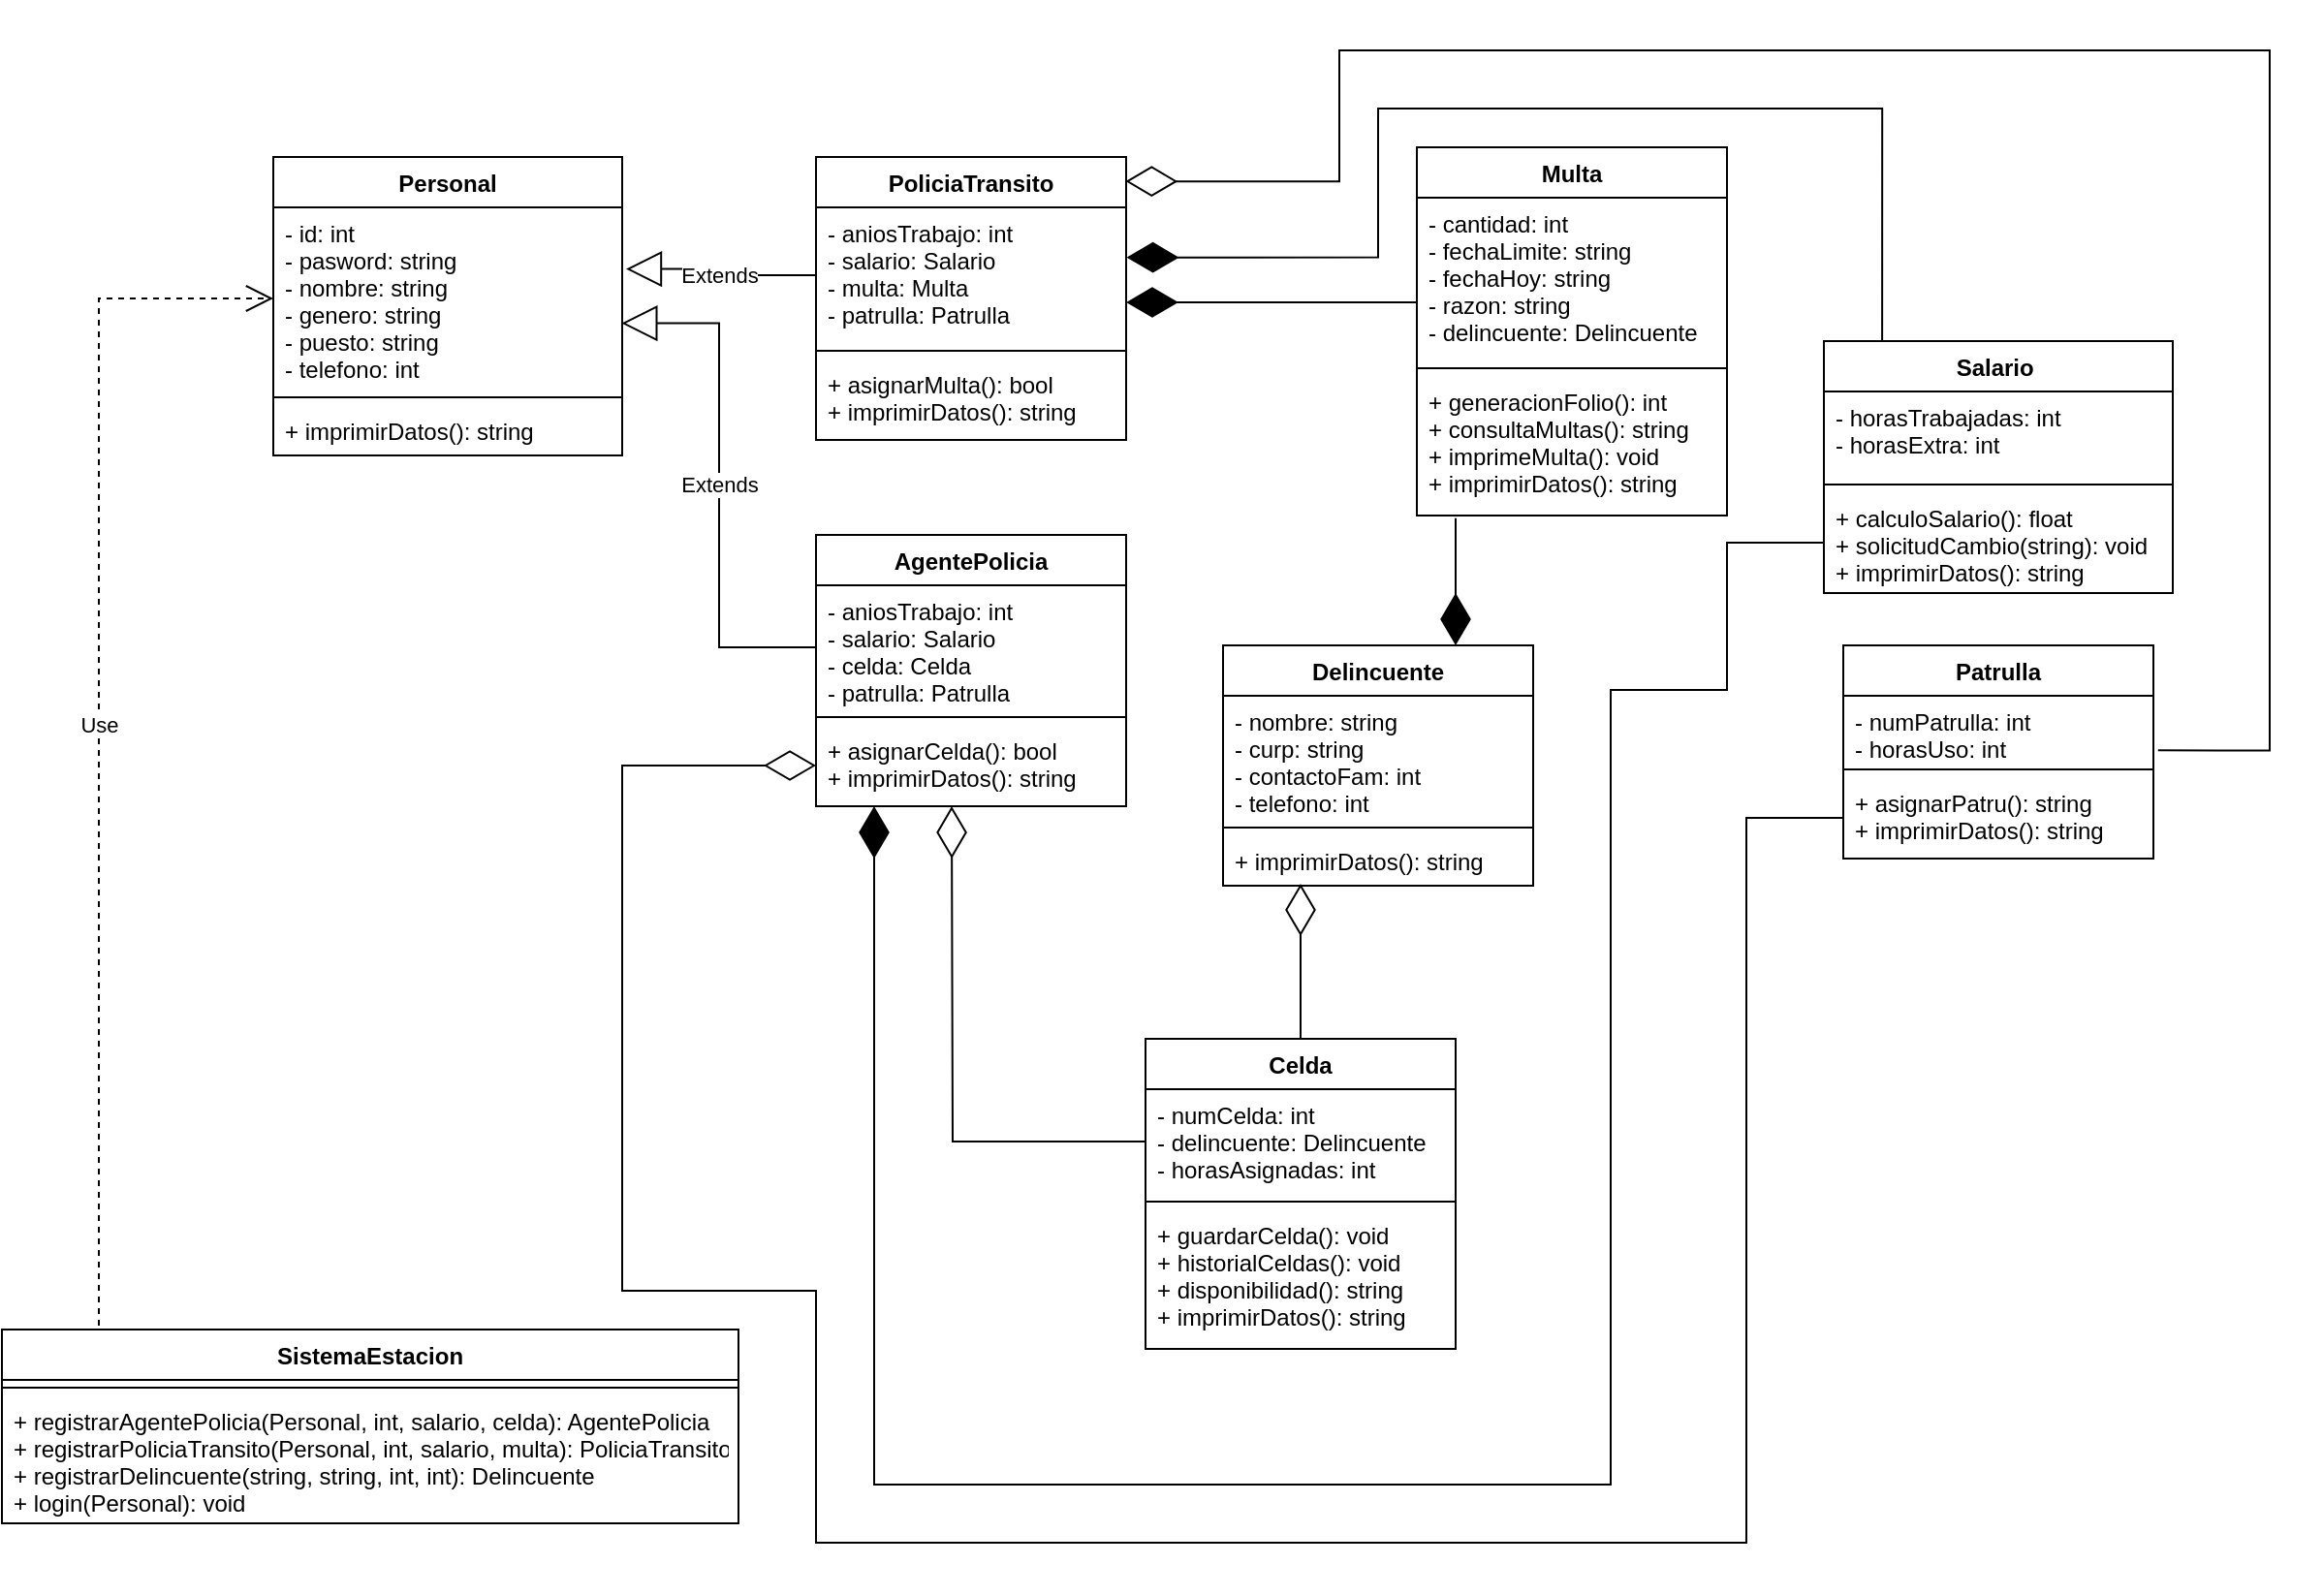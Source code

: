 <mxfile version="20.5.3" type="github"><diagram id="ZK6SQ8cG-EeCpJbS3wGC" name="Página-1"><mxGraphModel dx="1278" dy="1716" grid="1" gridSize="10" guides="1" tooltips="1" connect="1" arrows="1" fold="1" page="1" pageScale="1" pageWidth="827" pageHeight="1169" math="0" shadow="0"><root><mxCell id="0"/><mxCell id="1" parent="0"/><mxCell id="Tc-mNX715olStHKbujnP-72" value="SistemaEstacion" style="swimlane;fontStyle=1;align=center;verticalAlign=top;childLayout=stackLayout;horizontal=1;startSize=26;horizontalStack=0;resizeParent=1;resizeParentMax=0;resizeLast=0;collapsible=1;marginBottom=0;" vertex="1" parent="1"><mxGeometry x="20" y="620" width="380" height="100" as="geometry"/></mxCell><mxCell id="Tc-mNX715olStHKbujnP-74" value="" style="line;strokeWidth=1;fillColor=none;align=left;verticalAlign=middle;spacingTop=-1;spacingLeft=3;spacingRight=3;rotatable=0;labelPosition=right;points=[];portConstraint=eastwest;strokeColor=inherit;" vertex="1" parent="Tc-mNX715olStHKbujnP-72"><mxGeometry y="26" width="380" height="8" as="geometry"/></mxCell><mxCell id="Tc-mNX715olStHKbujnP-75" value="+ registrarAgentePolicia(Personal, int, salario, celda): AgentePolicia&#10;+ registrarPoliciaTransito(Personal, int, salario, multa): PoliciaTransito&#10;+ registrarDelincuente(string, string, int, int): Delincuente&#10;+ login(Personal): void" style="text;strokeColor=none;fillColor=none;align=left;verticalAlign=top;spacingLeft=4;spacingRight=4;overflow=hidden;rotatable=0;points=[[0,0.5],[1,0.5]];portConstraint=eastwest;" vertex="1" parent="Tc-mNX715olStHKbujnP-72"><mxGeometry y="34" width="380" height="66" as="geometry"/></mxCell><mxCell id="Tc-mNX715olStHKbujnP-80" value="Salario " style="swimlane;fontStyle=1;align=center;verticalAlign=top;childLayout=stackLayout;horizontal=1;startSize=26;horizontalStack=0;resizeParent=1;resizeParentMax=0;resizeLast=0;collapsible=1;marginBottom=0;" vertex="1" parent="1"><mxGeometry x="960" y="110" width="180" height="130" as="geometry"/></mxCell><mxCell id="Tc-mNX715olStHKbujnP-81" value="- horasTrabajadas: int&#10;- horasExtra: int" style="text;strokeColor=none;fillColor=none;align=left;verticalAlign=top;spacingLeft=4;spacingRight=4;overflow=hidden;rotatable=0;points=[[0,0.5],[1,0.5]];portConstraint=eastwest;" vertex="1" parent="Tc-mNX715olStHKbujnP-80"><mxGeometry y="26" width="180" height="44" as="geometry"/></mxCell><mxCell id="Tc-mNX715olStHKbujnP-82" value="" style="line;strokeWidth=1;fillColor=none;align=left;verticalAlign=middle;spacingTop=-1;spacingLeft=3;spacingRight=3;rotatable=0;labelPosition=right;points=[];portConstraint=eastwest;strokeColor=inherit;" vertex="1" parent="Tc-mNX715olStHKbujnP-80"><mxGeometry y="70" width="180" height="8" as="geometry"/></mxCell><mxCell id="Tc-mNX715olStHKbujnP-83" value="+ calculoSalario(): float &#10;+ solicitudCambio(string): void&#10;+ imprimirDatos(): string" style="text;strokeColor=none;fillColor=none;align=left;verticalAlign=top;spacingLeft=4;spacingRight=4;overflow=hidden;rotatable=0;points=[[0,0.5],[1,0.5]];portConstraint=eastwest;" vertex="1" parent="Tc-mNX715olStHKbujnP-80"><mxGeometry y="78" width="180" height="52" as="geometry"/></mxCell><mxCell id="Tc-mNX715olStHKbujnP-84" value="Personal" style="swimlane;fontStyle=1;align=center;verticalAlign=top;childLayout=stackLayout;horizontal=1;startSize=26;horizontalStack=0;resizeParent=1;resizeParentMax=0;resizeLast=0;collapsible=1;marginBottom=0;" vertex="1" parent="1"><mxGeometry x="160" y="15" width="180" height="154" as="geometry"/></mxCell><mxCell id="Tc-mNX715olStHKbujnP-85" value="- id: int&#10;- pasword: string&#10;- nombre: string &#10;- genero: string &#10;- puesto: string&#10;- telefono: int" style="text;strokeColor=none;fillColor=none;align=left;verticalAlign=top;spacingLeft=4;spacingRight=4;overflow=hidden;rotatable=0;points=[[0,0.5],[1,0.5]];portConstraint=eastwest;" vertex="1" parent="Tc-mNX715olStHKbujnP-84"><mxGeometry y="26" width="180" height="94" as="geometry"/></mxCell><mxCell id="Tc-mNX715olStHKbujnP-86" value="" style="line;strokeWidth=1;fillColor=none;align=left;verticalAlign=middle;spacingTop=-1;spacingLeft=3;spacingRight=3;rotatable=0;labelPosition=right;points=[];portConstraint=eastwest;strokeColor=inherit;" vertex="1" parent="Tc-mNX715olStHKbujnP-84"><mxGeometry y="120" width="180" height="8" as="geometry"/></mxCell><mxCell id="Tc-mNX715olStHKbujnP-87" value="+ imprimirDatos(): string" style="text;strokeColor=none;fillColor=none;align=left;verticalAlign=top;spacingLeft=4;spacingRight=4;overflow=hidden;rotatable=0;points=[[0,0.5],[1,0.5]];portConstraint=eastwest;" vertex="1" parent="Tc-mNX715olStHKbujnP-84"><mxGeometry y="128" width="180" height="26" as="geometry"/></mxCell><mxCell id="Tc-mNX715olStHKbujnP-88" value="AgentePolicia" style="swimlane;fontStyle=1;align=center;verticalAlign=top;childLayout=stackLayout;horizontal=1;startSize=26;horizontalStack=0;resizeParent=1;resizeParentMax=0;resizeLast=0;collapsible=1;marginBottom=0;" vertex="1" parent="1"><mxGeometry x="440" y="210" width="160" height="140" as="geometry"/></mxCell><mxCell id="Tc-mNX715olStHKbujnP-89" value="- aniosTrabajo: int&#10;- salario: Salario&#10;- celda: Celda&#10;- patrulla: Patrulla " style="text;strokeColor=none;fillColor=none;align=left;verticalAlign=top;spacingLeft=4;spacingRight=4;overflow=hidden;rotatable=0;points=[[0,0.5],[1,0.5]];portConstraint=eastwest;" vertex="1" parent="Tc-mNX715olStHKbujnP-88"><mxGeometry y="26" width="160" height="64" as="geometry"/></mxCell><mxCell id="Tc-mNX715olStHKbujnP-90" value="" style="line;strokeWidth=1;fillColor=none;align=left;verticalAlign=middle;spacingTop=-1;spacingLeft=3;spacingRight=3;rotatable=0;labelPosition=right;points=[];portConstraint=eastwest;strokeColor=inherit;" vertex="1" parent="Tc-mNX715olStHKbujnP-88"><mxGeometry y="90" width="160" height="8" as="geometry"/></mxCell><mxCell id="Tc-mNX715olStHKbujnP-91" value="+ asignarCelda(): bool&#10;+ imprimirDatos(): string" style="text;strokeColor=none;fillColor=none;align=left;verticalAlign=top;spacingLeft=4;spacingRight=4;overflow=hidden;rotatable=0;points=[[0,0.5],[1,0.5]];portConstraint=eastwest;" vertex="1" parent="Tc-mNX715olStHKbujnP-88"><mxGeometry y="98" width="160" height="42" as="geometry"/></mxCell><mxCell id="Tc-mNX715olStHKbujnP-92" value="Delincuente" style="swimlane;fontStyle=1;align=center;verticalAlign=top;childLayout=stackLayout;horizontal=1;startSize=26;horizontalStack=0;resizeParent=1;resizeParentMax=0;resizeLast=0;collapsible=1;marginBottom=0;" vertex="1" parent="1"><mxGeometry x="650" y="267" width="160" height="124" as="geometry"/></mxCell><mxCell id="Tc-mNX715olStHKbujnP-93" value="- nombre: string&#10;- curp: string&#10;- contactoFam: int&#10;- telefono: int " style="text;strokeColor=none;fillColor=none;align=left;verticalAlign=top;spacingLeft=4;spacingRight=4;overflow=hidden;rotatable=0;points=[[0,0.5],[1,0.5]];portConstraint=eastwest;" vertex="1" parent="Tc-mNX715olStHKbujnP-92"><mxGeometry y="26" width="160" height="64" as="geometry"/></mxCell><mxCell id="Tc-mNX715olStHKbujnP-94" value="" style="line;strokeWidth=1;fillColor=none;align=left;verticalAlign=middle;spacingTop=-1;spacingLeft=3;spacingRight=3;rotatable=0;labelPosition=right;points=[];portConstraint=eastwest;strokeColor=inherit;" vertex="1" parent="Tc-mNX715olStHKbujnP-92"><mxGeometry y="90" width="160" height="8" as="geometry"/></mxCell><mxCell id="Tc-mNX715olStHKbujnP-95" value="+ imprimirDatos(): string" style="text;strokeColor=none;fillColor=none;align=left;verticalAlign=top;spacingLeft=4;spacingRight=4;overflow=hidden;rotatable=0;points=[[0,0.5],[1,0.5]];portConstraint=eastwest;" vertex="1" parent="Tc-mNX715olStHKbujnP-92"><mxGeometry y="98" width="160" height="26" as="geometry"/></mxCell><mxCell id="Tc-mNX715olStHKbujnP-96" value="PoliciaTransito" style="swimlane;fontStyle=1;align=center;verticalAlign=top;childLayout=stackLayout;horizontal=1;startSize=26;horizontalStack=0;resizeParent=1;resizeParentMax=0;resizeLast=0;collapsible=1;marginBottom=0;" vertex="1" parent="1"><mxGeometry x="440" y="15" width="160" height="146" as="geometry"/></mxCell><mxCell id="Tc-mNX715olStHKbujnP-97" value="- aniosTrabajo: int&#10;- salario: Salario&#10;- multa: Multa &#10;- patrulla: Patrulla &#10;" style="text;strokeColor=none;fillColor=none;align=left;verticalAlign=top;spacingLeft=4;spacingRight=4;overflow=hidden;rotatable=0;points=[[0,0.5],[1,0.5]];portConstraint=eastwest;" vertex="1" parent="Tc-mNX715olStHKbujnP-96"><mxGeometry y="26" width="160" height="70" as="geometry"/></mxCell><mxCell id="Tc-mNX715olStHKbujnP-98" value="" style="line;strokeWidth=1;fillColor=none;align=left;verticalAlign=middle;spacingTop=-1;spacingLeft=3;spacingRight=3;rotatable=0;labelPosition=right;points=[];portConstraint=eastwest;strokeColor=inherit;" vertex="1" parent="Tc-mNX715olStHKbujnP-96"><mxGeometry y="96" width="160" height="8" as="geometry"/></mxCell><mxCell id="Tc-mNX715olStHKbujnP-99" value="+ asignarMulta(): bool&#10;+ imprimirDatos(): string" style="text;strokeColor=none;fillColor=none;align=left;verticalAlign=top;spacingLeft=4;spacingRight=4;overflow=hidden;rotatable=0;points=[[0,0.5],[1,0.5]];portConstraint=eastwest;" vertex="1" parent="Tc-mNX715olStHKbujnP-96"><mxGeometry y="104" width="160" height="42" as="geometry"/></mxCell><mxCell id="Tc-mNX715olStHKbujnP-100" value="Celda" style="swimlane;fontStyle=1;align=center;verticalAlign=top;childLayout=stackLayout;horizontal=1;startSize=26;horizontalStack=0;resizeParent=1;resizeParentMax=0;resizeLast=0;collapsible=1;marginBottom=0;" vertex="1" parent="1"><mxGeometry x="610" y="470" width="160" height="160" as="geometry"/></mxCell><mxCell id="Tc-mNX715olStHKbujnP-101" value="- numCelda: int&#10;- delincuente: Delincuente&#10;- horasAsignadas: int" style="text;strokeColor=none;fillColor=none;align=left;verticalAlign=top;spacingLeft=4;spacingRight=4;overflow=hidden;rotatable=0;points=[[0,0.5],[1,0.5]];portConstraint=eastwest;" vertex="1" parent="Tc-mNX715olStHKbujnP-100"><mxGeometry y="26" width="160" height="54" as="geometry"/></mxCell><mxCell id="Tc-mNX715olStHKbujnP-102" value="" style="line;strokeWidth=1;fillColor=none;align=left;verticalAlign=middle;spacingTop=-1;spacingLeft=3;spacingRight=3;rotatable=0;labelPosition=right;points=[];portConstraint=eastwest;strokeColor=inherit;" vertex="1" parent="Tc-mNX715olStHKbujnP-100"><mxGeometry y="80" width="160" height="8" as="geometry"/></mxCell><mxCell id="Tc-mNX715olStHKbujnP-103" value="+ guardarCelda(): void &#10;+ historialCeldas(): void&#10;+ disponibilidad(): string&#10;+ imprimirDatos(): string" style="text;strokeColor=none;fillColor=none;align=left;verticalAlign=top;spacingLeft=4;spacingRight=4;overflow=hidden;rotatable=0;points=[[0,0.5],[1,0.5]];portConstraint=eastwest;" vertex="1" parent="Tc-mNX715olStHKbujnP-100"><mxGeometry y="88" width="160" height="72" as="geometry"/></mxCell><mxCell id="Tc-mNX715olStHKbujnP-104" value="Patrulla" style="swimlane;fontStyle=1;align=center;verticalAlign=top;childLayout=stackLayout;horizontal=1;startSize=26;horizontalStack=0;resizeParent=1;resizeParentMax=0;resizeLast=0;collapsible=1;marginBottom=0;" vertex="1" parent="1"><mxGeometry x="970" y="267" width="160" height="110" as="geometry"/></mxCell><mxCell id="Tc-mNX715olStHKbujnP-105" value="- numPatrulla: int&#10;- horasUso: int " style="text;strokeColor=none;fillColor=none;align=left;verticalAlign=top;spacingLeft=4;spacingRight=4;overflow=hidden;rotatable=0;points=[[0,0.5],[1,0.5]];portConstraint=eastwest;" vertex="1" parent="Tc-mNX715olStHKbujnP-104"><mxGeometry y="26" width="160" height="34" as="geometry"/></mxCell><mxCell id="Tc-mNX715olStHKbujnP-106" value="" style="line;strokeWidth=1;fillColor=none;align=left;verticalAlign=middle;spacingTop=-1;spacingLeft=3;spacingRight=3;rotatable=0;labelPosition=right;points=[];portConstraint=eastwest;strokeColor=inherit;" vertex="1" parent="Tc-mNX715olStHKbujnP-104"><mxGeometry y="60" width="160" height="8" as="geometry"/></mxCell><mxCell id="Tc-mNX715olStHKbujnP-107" value="+ asignarPatru(): string&#10;+ imprimirDatos(): string " style="text;strokeColor=none;fillColor=none;align=left;verticalAlign=top;spacingLeft=4;spacingRight=4;overflow=hidden;rotatable=0;points=[[0,0.5],[1,0.5]];portConstraint=eastwest;" vertex="1" parent="Tc-mNX715olStHKbujnP-104"><mxGeometry y="68" width="160" height="42" as="geometry"/></mxCell><mxCell id="Tc-mNX715olStHKbujnP-108" value="Multa" style="swimlane;fontStyle=1;align=center;verticalAlign=top;childLayout=stackLayout;horizontal=1;startSize=26;horizontalStack=0;resizeParent=1;resizeParentMax=0;resizeLast=0;collapsible=1;marginBottom=0;" vertex="1" parent="1"><mxGeometry x="750" y="10" width="160" height="190" as="geometry"/></mxCell><mxCell id="Tc-mNX715olStHKbujnP-109" value="- cantidad: int&#10;- fechaLimite: string&#10;- fechaHoy: string&#10;- razon: string&#10;- delincuente: Delincuente" style="text;strokeColor=none;fillColor=none;align=left;verticalAlign=top;spacingLeft=4;spacingRight=4;overflow=hidden;rotatable=0;points=[[0,0.5],[1,0.5]];portConstraint=eastwest;" vertex="1" parent="Tc-mNX715olStHKbujnP-108"><mxGeometry y="26" width="160" height="84" as="geometry"/></mxCell><mxCell id="Tc-mNX715olStHKbujnP-110" value="" style="line;strokeWidth=1;fillColor=none;align=left;verticalAlign=middle;spacingTop=-1;spacingLeft=3;spacingRight=3;rotatable=0;labelPosition=right;points=[];portConstraint=eastwest;strokeColor=inherit;" vertex="1" parent="Tc-mNX715olStHKbujnP-108"><mxGeometry y="110" width="160" height="8" as="geometry"/></mxCell><mxCell id="Tc-mNX715olStHKbujnP-111" value="+ generacionFolio(): int&#10;+ consultaMultas(): string&#10;+ imprimeMulta(): void&#10;+ imprimirDatos(): string " style="text;strokeColor=none;fillColor=none;align=left;verticalAlign=top;spacingLeft=4;spacingRight=4;overflow=hidden;rotatable=0;points=[[0,0.5],[1,0.5]];portConstraint=eastwest;" vertex="1" parent="Tc-mNX715olStHKbujnP-108"><mxGeometry y="118" width="160" height="72" as="geometry"/></mxCell><mxCell id="Tc-mNX715olStHKbujnP-128" value="Extends" style="endArrow=block;endSize=16;endFill=0;html=1;rounded=0;entryX=0.998;entryY=0.636;entryDx=0;entryDy=0;entryPerimeter=0;exitX=0;exitY=0.5;exitDx=0;exitDy=0;edgeStyle=orthogonalEdgeStyle;" edge="1" parent="1" source="Tc-mNX715olStHKbujnP-89" target="Tc-mNX715olStHKbujnP-85"><mxGeometry width="160" relative="1" as="geometry"><mxPoint x="560" y="250" as="sourcePoint"/><mxPoint x="720" y="250" as="targetPoint"/></mxGeometry></mxCell><mxCell id="Tc-mNX715olStHKbujnP-130" value="Extends" style="endArrow=block;endSize=16;endFill=0;html=1;rounded=0;exitX=0;exitY=0.5;exitDx=0;exitDy=0;entryX=1.011;entryY=0.338;entryDx=0;entryDy=0;entryPerimeter=0;edgeStyle=orthogonalEdgeStyle;" edge="1" parent="1" source="Tc-mNX715olStHKbujnP-97" target="Tc-mNX715olStHKbujnP-85"><mxGeometry width="160" relative="1" as="geometry"><mxPoint x="260" y="80" as="sourcePoint"/><mxPoint x="420" y="80" as="targetPoint"/></mxGeometry></mxCell><mxCell id="Tc-mNX715olStHKbujnP-135" value="Use" style="endArrow=open;endSize=12;dashed=1;html=1;rounded=0;entryX=0;entryY=0.5;entryDx=0;entryDy=0;edgeStyle=orthogonalEdgeStyle;" edge="1" parent="1" target="Tc-mNX715olStHKbujnP-85"><mxGeometry width="160" relative="1" as="geometry"><mxPoint x="70" y="618" as="sourcePoint"/><mxPoint x="340" y="330" as="targetPoint"/><Array as="points"><mxPoint x="70" y="618"/><mxPoint x="70" y="88"/></Array></mxGeometry></mxCell><mxCell id="Tc-mNX715olStHKbujnP-146" value="" style="endArrow=diamondThin;endFill=1;endSize=24;html=1;rounded=0;entryX=0.75;entryY=0;entryDx=0;entryDy=0;exitX=0.125;exitY=1.019;exitDx=0;exitDy=0;exitPerimeter=0;" edge="1" parent="1" source="Tc-mNX715olStHKbujnP-111" target="Tc-mNX715olStHKbujnP-92"><mxGeometry width="160" relative="1" as="geometry"><mxPoint x="780" y="200" as="sourcePoint"/><mxPoint x="940" y="200" as="targetPoint"/></mxGeometry></mxCell><mxCell id="Tc-mNX715olStHKbujnP-150" value="" style="endArrow=diamondThin;endFill=0;endSize=24;html=1;rounded=0;edgeStyle=orthogonalEdgeStyle;exitX=1.015;exitY=0.829;exitDx=0;exitDy=0;exitPerimeter=0;entryX=0.998;entryY=0.086;entryDx=0;entryDy=0;entryPerimeter=0;" edge="1" parent="1" source="Tc-mNX715olStHKbujnP-105" target="Tc-mNX715olStHKbujnP-96"><mxGeometry width="160" relative="1" as="geometry"><mxPoint x="1160" y="320" as="sourcePoint"/><mxPoint x="600" y="60" as="targetPoint"/><Array as="points"><mxPoint x="1190" y="321"/><mxPoint x="1190" y="-40"/><mxPoint x="710" y="-40"/><mxPoint x="710" y="28"/></Array></mxGeometry></mxCell><mxCell id="Tc-mNX715olStHKbujnP-151" value="" style="endArrow=diamondThin;endFill=1;endSize=24;html=1;rounded=0;entryX=1;entryY=0.7;entryDx=0;entryDy=0;entryPerimeter=0;" edge="1" parent="1" target="Tc-mNX715olStHKbujnP-97"><mxGeometry width="160" relative="1" as="geometry"><mxPoint x="750" y="90" as="sourcePoint"/><mxPoint x="710" y="180" as="targetPoint"/></mxGeometry></mxCell><mxCell id="Tc-mNX715olStHKbujnP-153" value="" style="endArrow=diamondThin;endFill=0;endSize=24;html=1;rounded=0;exitX=0.5;exitY=0;exitDx=0;exitDy=0;" edge="1" parent="1" source="Tc-mNX715olStHKbujnP-100"><mxGeometry width="160" relative="1" as="geometry"><mxPoint x="690" y="450" as="sourcePoint"/><mxPoint x="690" y="390" as="targetPoint"/></mxGeometry></mxCell><mxCell id="Tc-mNX715olStHKbujnP-154" value="" style="endArrow=diamondThin;endFill=0;endSize=24;html=1;rounded=0;exitX=0;exitY=0.5;exitDx=0;exitDy=0;edgeStyle=orthogonalEdgeStyle;" edge="1" parent="1" source="Tc-mNX715olStHKbujnP-101"><mxGeometry width="160" relative="1" as="geometry"><mxPoint x="370" y="510" as="sourcePoint"/><mxPoint x="510" y="350" as="targetPoint"/></mxGeometry></mxCell><mxCell id="Tc-mNX715olStHKbujnP-158" value="" style="endArrow=diamondThin;endFill=1;endSize=24;html=1;rounded=0;fillColor=#030303;exitX=0.167;exitY=0;exitDx=0;exitDy=0;exitPerimeter=0;edgeStyle=orthogonalEdgeStyle;entryX=1.002;entryY=0.369;entryDx=0;entryDy=0;entryPerimeter=0;" edge="1" parent="1" source="Tc-mNX715olStHKbujnP-80" target="Tc-mNX715olStHKbujnP-97"><mxGeometry width="160" relative="1" as="geometry"><mxPoint x="1020" y="50" as="sourcePoint"/><mxPoint x="1030" y="-10" as="targetPoint"/><Array as="points"><mxPoint x="990" y="-10"/><mxPoint x="730" y="-10"/><mxPoint x="730" y="67"/></Array></mxGeometry></mxCell><mxCell id="Tc-mNX715olStHKbujnP-160" value="" style="endArrow=diamondThin;endFill=0;endSize=24;html=1;rounded=0;fillColor=#FFFFFF;edgeStyle=orthogonalEdgeStyle;entryX=0;entryY=0.5;entryDx=0;entryDy=0;exitX=0;exitY=0.5;exitDx=0;exitDy=0;" edge="1" parent="1" source="Tc-mNX715olStHKbujnP-107" target="Tc-mNX715olStHKbujnP-91"><mxGeometry width="160" relative="1" as="geometry"><mxPoint x="960" y="210" as="sourcePoint"/><mxPoint x="830" y="620" as="targetPoint"/><Array as="points"><mxPoint x="920" y="356"/><mxPoint x="920" y="730"/><mxPoint x="440" y="730"/><mxPoint x="440" y="600"/><mxPoint x="340" y="600"/><mxPoint x="340" y="329"/></Array></mxGeometry></mxCell><mxCell id="Tc-mNX715olStHKbujnP-162" value="" style="endArrow=diamondThin;endFill=1;endSize=24;html=1;rounded=0;fillColor=#FFFFFF;exitX=0;exitY=0.5;exitDx=0;exitDy=0;edgeStyle=orthogonalEdgeStyle;" edge="1" parent="1" source="Tc-mNX715olStHKbujnP-83"><mxGeometry width="160" relative="1" as="geometry"><mxPoint x="820" y="250" as="sourcePoint"/><mxPoint x="470" y="350" as="targetPoint"/><Array as="points"><mxPoint x="910" y="214"/><mxPoint x="910" y="290"/><mxPoint x="850" y="290"/><mxPoint x="850" y="700"/><mxPoint x="470" y="700"/></Array></mxGeometry></mxCell></root></mxGraphModel></diagram></mxfile>